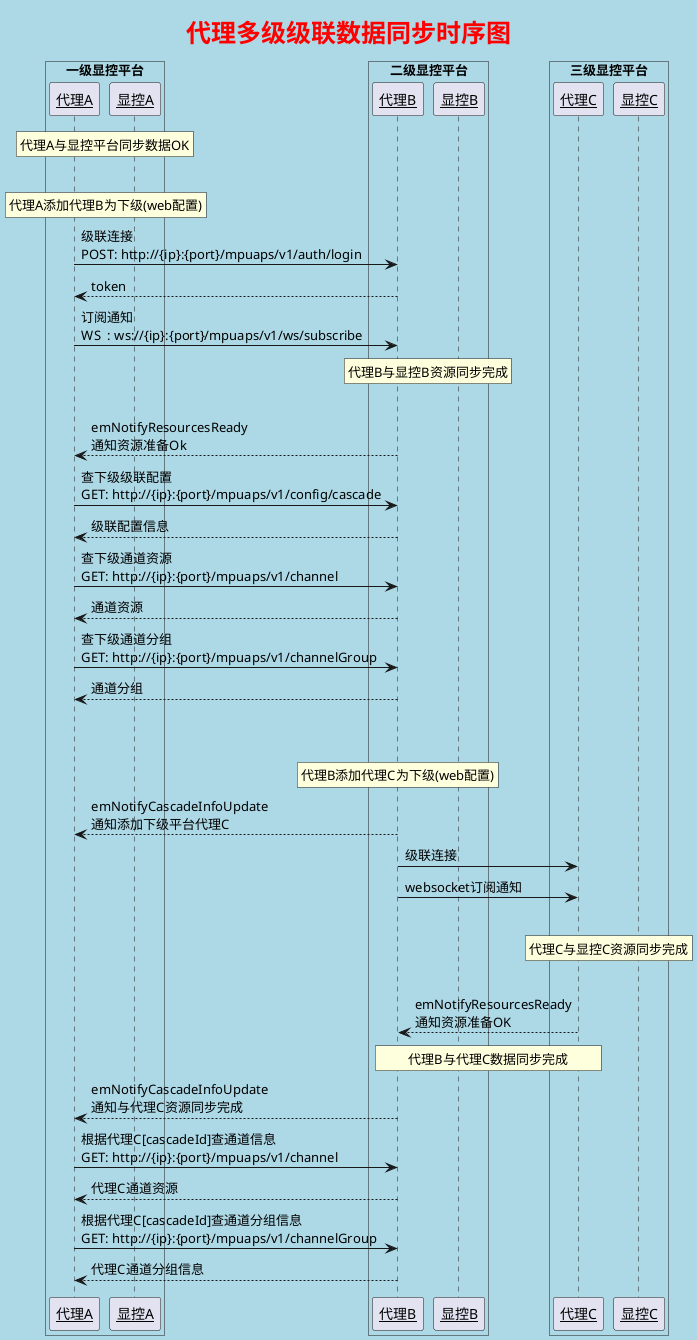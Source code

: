 @startuml

skinparam titleFontSize 25
skinparam titleFontColor  #red
title 代理多级级联数据同步时序图

skinparam backgroundColor #LightBlue
skinparam handwritten false
skinparam sequenceParticipant underline


box "一级显控平台" #LightBlue
participant 代理A     as mpuaps1
participant 显控A     as mpu1
end box
box "二级显控平台" #LightBlue
participant 代理B     as mpuaps2
participant 显控B     as mpu2
end box
box "三级显控平台" #LightBlue
participant 代理C     as mpuaps3
participant 显控C     as mpu3
end box

rnote over mpuaps1,mpu1
代理A与显控平台同步数据OK
endrnote
|||
rnote over mpuaps1,mpu1
代理A添加代理B为下级(web配置)
endrnote
mpuaps1 ->  mpuaps2 : 级联连接\nPOST: http://{ip}:{port}/mpuaps/v1/auth/login
mpuaps2 --> mpuaps1 : token
mpuaps1 ->  mpuaps2 : 订阅通知\nWS  : ws://{ip}:{port}/mpuaps/v1/ws/subscribe
rnote over mpuaps2,mpu2
代理B与显控B资源同步完成
endrnote
|||
mpuaps2 --> mpuaps1 : emNotifyResourcesReady\n通知资源准备Ok
mpuaps1 ->  mpuaps2 : 查下级级联配置\nGET: http://{ip}:{port}/mpuaps/v1/config/cascade
mpuaps2 --> mpuaps1 : 级联配置信息
mpuaps1 ->  mpuaps2 : 查下级通道资源\nGET: http://{ip}:{port}/mpuaps/v1/channel
mpuaps2 --> mpuaps1 : 通道资源
mpuaps1 ->  mpuaps2 : 查下级通道分组\nGET: http://{ip}:{port}/mpuaps/v1/channelGroup
mpuaps2 --> mpuaps1 : 通道分组
|||
|||
rnote over mpuaps2
代理B添加代理C为下级(web配置)
endrnote
mpuaps2 --> mpuaps1 : emNotifyCascadeInfoUpdate\n通知添加下级平台代理C
mpuaps2 ->  mpuaps3 : 级联连接
mpuaps2 ->  mpuaps3 : websocket订阅通知
|||
rnote over mpuaps3,mpu3
代理C与显控C资源同步完成
endrnote
|||
mpuaps3 --> mpuaps2 : emNotifyResourcesReady\n通知资源准备OK
rnote over mpuaps2,mpuaps3
代理B与代理C数据同步完成
endrnote
mpuaps2 --> mpuaps1 : emNotifyCascadeInfoUpdate\n通知与代理C资源同步完成
mpuaps1 ->  mpuaps2 : 根据代理C[cascadeId]查通道信息\nGET: http://{ip}:{port}/mpuaps/v1/channel
mpuaps2 --> mpuaps1 : 代理C通道资源
mpuaps1 ->  mpuaps2 : 根据代理C[cascadeId]查通道分组信息\nGET: http://{ip}:{port}/mpuaps/v1/channelGroup
mpuaps2 --> mpuaps1 : 代理C通道分组信息
@enduml